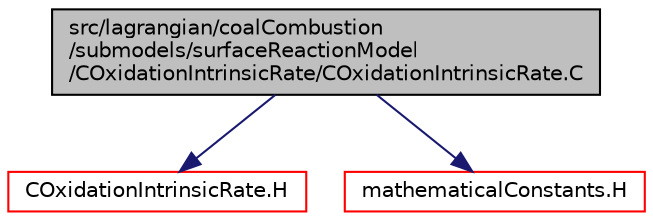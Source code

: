 digraph "src/lagrangian/coalCombustion/submodels/surfaceReactionModel/COxidationIntrinsicRate/COxidationIntrinsicRate.C"
{
  bgcolor="transparent";
  edge [fontname="Helvetica",fontsize="10",labelfontname="Helvetica",labelfontsize="10"];
  node [fontname="Helvetica",fontsize="10",shape=record];
  Node0 [label="src/lagrangian/coalCombustion\l/submodels/surfaceReactionModel\l/COxidationIntrinsicRate/COxidationIntrinsicRate.C",height=0.2,width=0.4,color="black", fillcolor="grey75", style="filled", fontcolor="black"];
  Node0 -> Node1 [color="midnightblue",fontsize="10",style="solid",fontname="Helvetica"];
  Node1 [label="COxidationIntrinsicRate.H",height=0.2,width=0.4,color="red",URL="$a05627.html"];
  Node0 -> Node122 [color="midnightblue",fontsize="10",style="solid",fontname="Helvetica"];
  Node122 [label="mathematicalConstants.H",height=0.2,width=0.4,color="red",URL="$a10952.html"];
}
